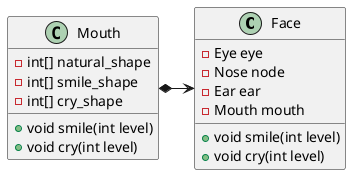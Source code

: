 @startuml 组合
class Face {
    - Eye eye
    - Nose node
    - Ear ear
    - Mouth mouth
    + void smile(int level)
    + void cry(int level)
}

class Mouth {
    - int[] natural_shape
    - int[] smile_shape
    - int[] cry_shape
    + void smile(int level)
    + void cry(int level)
}

Mouth *-right-> Face
@enduml
